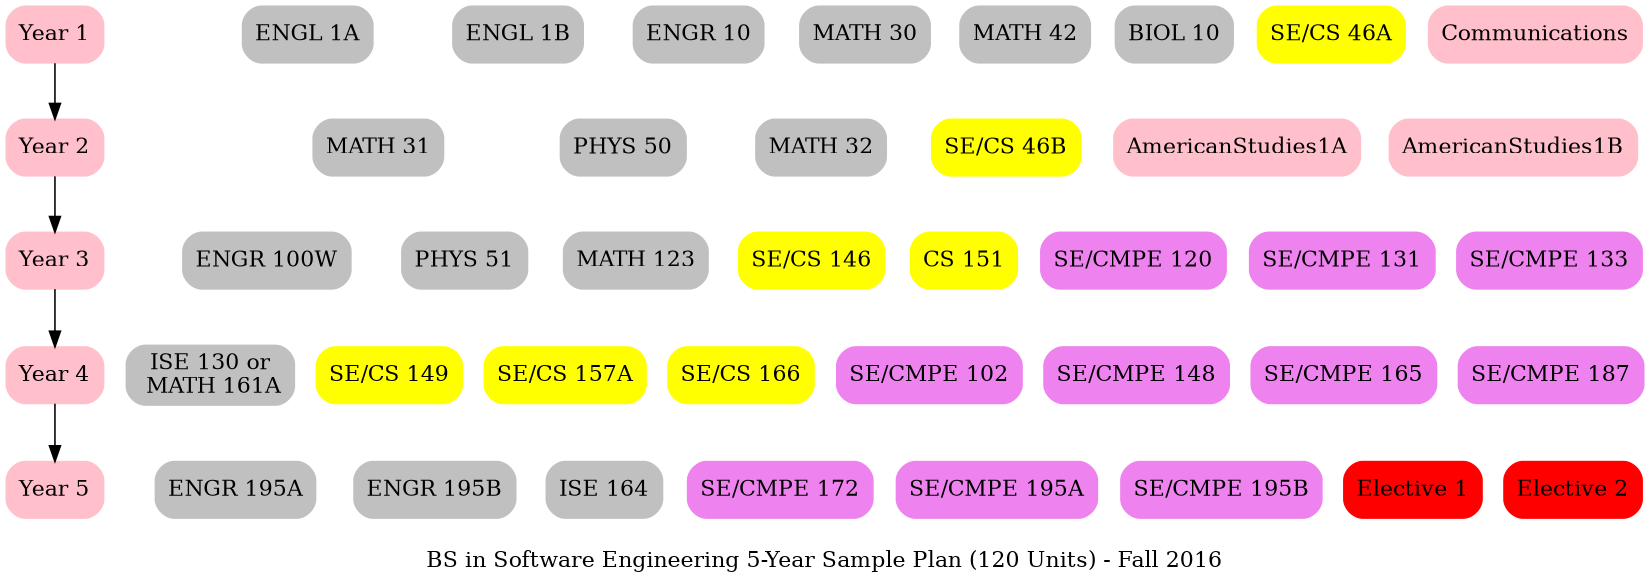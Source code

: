 digraph se5year {
    label="\nBS in Software Engineering 5-Year Sample Plan (120 Units) - Fall 2016\n";
    edge [comment="Wildcard node added automatic in EG."];
    node [comment="Wildcard node added automatic in EG."];
    graph [ranksep="0.5", 
           ratio="compress", 
           bb="0 0 1936 620", 
           size="11,8.5", 
           dpi=100, 
           nodesep="0.2"];
    {
        edge [comment="Wildcard node added automatic in EG."];
        node [color=pink, 
              shape=box, 
              style="filled, rounded"];
        "Year 1" -> "Year 2";
        "Year 2" -> "Year 3";
        "Year 3" -> "Year 4";
        "Year 4" -> "Year 5";
        {
            edge [comment="Wildcard node added automatic in EG."];
            node [color=grey];
            ENGL1A [URL="http://info.sjsu.edu/web-dbgen/catalog/courses/ENGL001A.html", 
                    label="ENGL 1A"];
            ENGL1B [URL="http://info.sjsu.edu/web-dbgen/catalog/courses/ENGL001B.html", 
                    label="ENGL 1B"];
            ENGR10 [URL="http://info.sjsu.edu/web-dbgen/catalog/courses/ENGR010.html", 
                    label="ENGR 10"];
            ENGR100W [URL="http://info.sjsu.edu/web-dbgen/catalog/courses/ENGR100W.html", 
                      label="ENGR 100W"];
            ENGR195A [URL="http://info.sjsu.edu/web-dbgen/catalog/courses/ENGR195A.html", 
                      label="ENGR 195A"];
            ENGR195B [URL="http://info.sjsu.edu/web-dbgen/catalog/courses/ENGR195B.html", 
                      label="ENGR 195B"];
            MATH30 [URL="http://info.sjsu.edu/web-dbgen/catalog/courses/MATH030.html", 
                    label="MATH 30"];
            MATH31 [URL="http://info.sjsu.edu/web-dbgen/catalog/courses/MATH031.html", 
                    label="MATH 31"];
            PHYS50 [URL="http://info.sjsu.edu/web-dbgen/catalog/courses/PHYS050.html", 
                    label="PHYS 50"];
            PHYS51 [URL="http://info.sjsu.edu/web-dbgen/catalog/courses/PHYS051.html", 
                    label="PHYS 51"];
            MATH32 [URL="http://info.sjsu.edu/web-dbgen/catalog/courses/MATH032.html", 
                    label="MATH 32"];
            MATH42 [URL="http://info.sjsu.edu/web-dbgen/catalog/courses/MATH042.html", 
                    label="MATH 42"];
            MATH123 [URL="http://info.sjsu.edu/web-dbgen/catalog/courses/MATH123.html", 
                     label="MATH 123"];
            BIOL10 [URL="http://info.sjsu.edu/web-dbgen/catalog/courses/BIOL010.html", 
                    label="BIOL 10"];
            ISE130 [URL="http://info.sjsu.edu/web-dbgen/catalog/courses/ISE130.html", 
                    label="ISE 130 or\n MATH 161A"];
            ISE164 [URL="http://info.sjsu.edu/web-dbgen/catalog/courses/ISE164.html", 
                    label="ISE 164"];
        }

        {
            edge [comment="Wildcard node added automatic in EG."];
            node [color=yellow];
            CS46A [URL="http://info.sjsu.edu/web-dbgen/catalog/courses/CS046A.html", 
                   label="SE/CS 46A"];
            CS46B [URL="http://info.sjsu.edu/web-dbgen/catalog/courses/CS046B.html", 
                   label="SE/CS 46B"];
            CS146 [URL="http://info.sjsu.edu/web-dbgen/catalog/courses/CS146.html", 
                   label="SE/CS 146"];
            CS149 [URL="http://info.sjsu.edu/web-dbgen/catalog/courses/CS149.html", 
                   label="SE/CS 149"];
            CS151 [URL="http://info.sjsu.edu/web-dbgen/catalog/courses/CS151.html", 
                   label="CS 151"];
            CS157A [URL="http://info.sjsu.edu/web-dbgen/catalog/courses/CS157A.html", 
                    label="SE/CS 157A"];
            CS166 [URL="http://info.sjsu.edu/web-dbgen/catalog/courses/CS166.html", 
                   label="SE/CS 166"];
        }

        {
            edge [comment="Wildcard node added automatic in EG."];
            node [color=violet];
            CMPE102 [URL="http://info.sjsu.edu/web-dbgen/catalog/courses/CMPE102.html", 
                     label="SE/CMPE 102"];
            CMPE120 [URL="http://info.sjsu.edu/web-dbgen/catalog/courses/CMPE120.html", 
                     label="SE/CMPE 120"];
            CMPE131 [URL="http://info.sjsu.edu/web-dbgen/catalog/courses/CMPE131.html", 
                     label="SE/CMPE 131"];
            CMPE133 [URL="http://info.sjsu.edu/web-dbgen/catalog/courses/CMPE133.html", 
                     label="SE/CMPE 133"];
            CMPE148 [URL="http://info.sjsu.edu/web-dbgen/catalog/courses/CMPE148.html", 
                     label="SE/CMPE 148"];
            CMPE165 [URL="http://info.sjsu.edu/web-dbgen/catalog/courses/CMPE165.html", 
                     label="SE/CMPE 165"];
            CMPE172 [URL="http://info.sjsu.edu/web-dbgen/catalog/courses/CMPE172.html", 
                     label="SE/CMPE 172"];
            CMPE187 [URL="http://info.sjsu.edu/web-dbgen/catalog/courses/CMPE187.html", 
                     label="SE/CMPE 187"];
            CMPE195A [URL="http://info.sjsu.edu/web-dbgen/catalog/courses/CMPE195A.html", 
                      label="SE/CMPE 195A"];
            CMPE195B [URL="http://info.sjsu.edu/web-dbgen/catalog/courses/CMPE195B.html", 
                      label="SE/CMPE 195B"];
        }

        {
            edge [comment="Wildcard node added automatic in EG."];
            node [color=red];
            Elective1 [URL="http://bsse.sjsu.edu/node/11", 
                       label="Elective 1"];
            Elective2 [URL="http://bsse.sjsu.edu/node/11", 
                       label="Elective 2"];
        }

        {
            rank=same;
            edge [comment="Wildcard node added automatic in EG."];
            node [comment="Wildcard node added automatic in EG."];
            "Year 1";
            ENGR10;
            MATH30;
            Communications;
            ENGL1A;
            CS46A;
            MATH42;
            BIOL10;
            ENGL1B;
        }

        {
            rank=same;
            edge [comment="Wildcard node added automatic in EG."];
            node [comment="Wildcard node added automatic in EG."];
            "Year 2";
            MATH31;
            CS46B;
            AmericanStudies1A;
            MATH32;
            PHYS50;
            AmericanStudies1B;
        }

        {
            rank=same;
            edge [comment="Wildcard node added automatic in EG."];
            node [comment="Wildcard node added automatic in EG."];
            "Year 3";
            CMPE120;
            CMPE131;
            CS146;
            PHYS51;
            CMPE133;
            CS151;
            MATH123;
            ENGR100W;
        }

        {
            rank=same;
            edge [comment="Wildcard node added automatic in EG."];
            node [comment="Wildcard node added automatic in EG."];
            "Year 4";
            CMPE102;
            CS157A;
            CS166;
            ISE130;
            CMPE165;
            CMPE148;
            CS149;
            CMPE187;
        }

        {
            rank=same;
            edge [comment="Wildcard node added automatic in EG."];
            node [comment="Wildcard node added automatic in EG."];
            "Year 5";
            CMPE172;
            ISE164;
            CMPE195A;
            ENGR195A;
            Elective1;
            Elective2;
            CMPE195B;
            ENGR195B;
        }

    }

}
